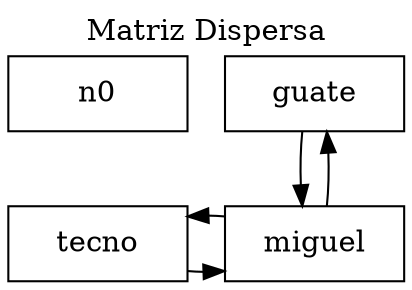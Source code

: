 digraph G {
	label="Matriz Dispersa";
	labelloc="t";
	node [shape=box width=1.2 ];
n0 -> n2 -> n0 [color=transparent];
	n2 [label="guate" group=0];
	n2 -> n1 -> n2;
	n1 [label = "miguel" group=0];
	n0 -> n3 -> n0 [color=transparent];
	n3 [label="tecno" group=0];
	n3 -> n1 -> n3;
	n1 [label="miguel" group=0];
	{ rank=same; n0; n2; }
	{ rank=same; n3; n1; }
	
}